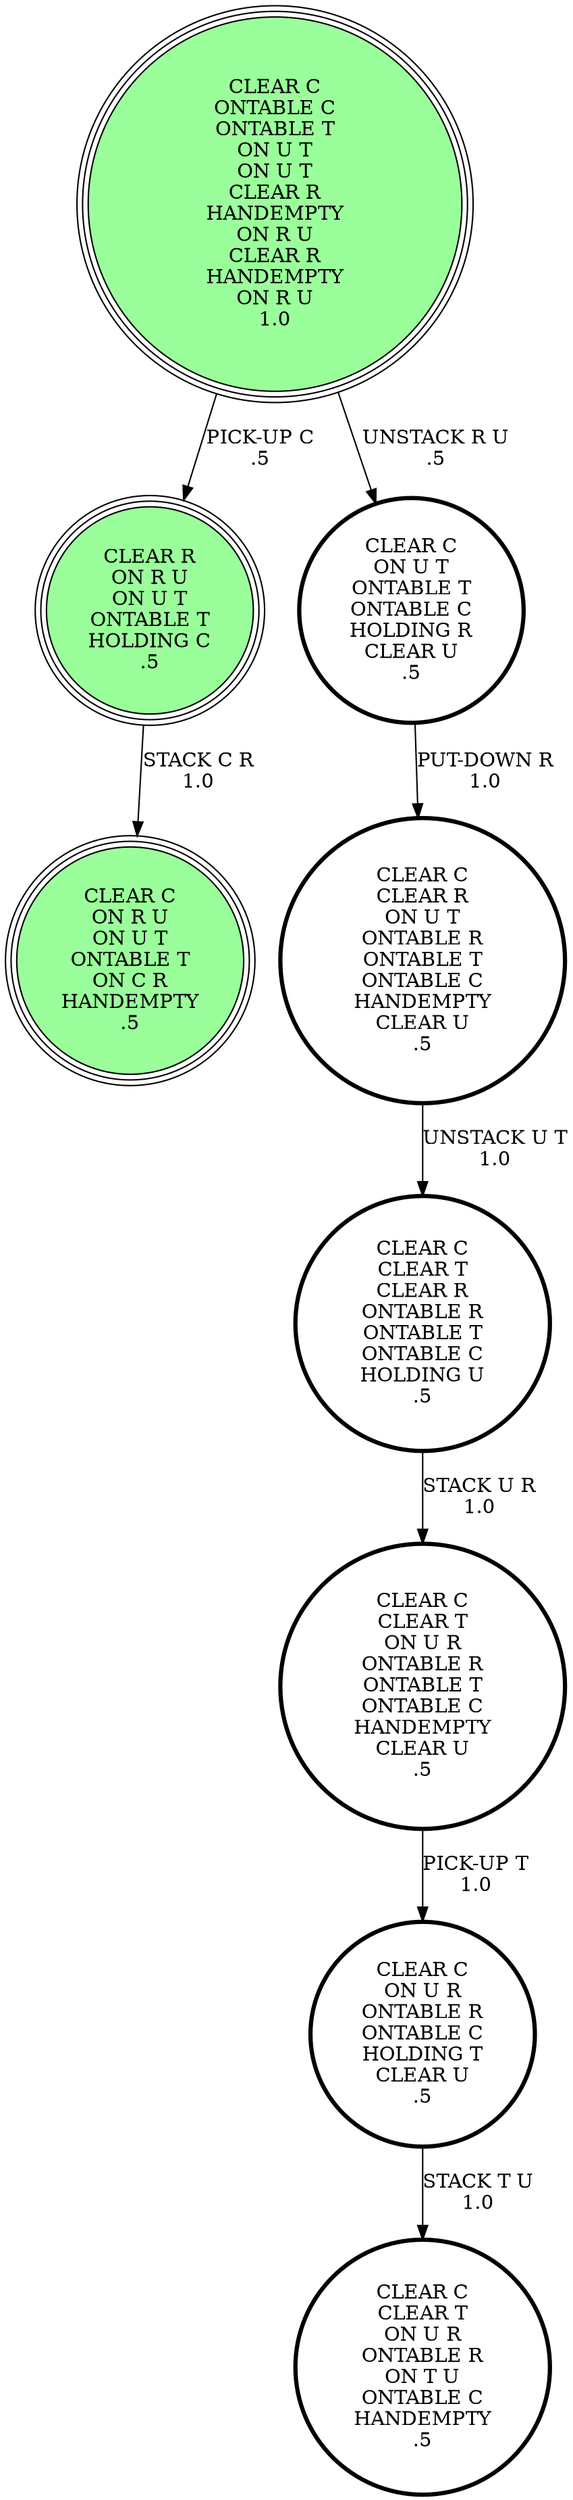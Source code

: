 digraph {
"CLEAR C\nONTABLE C\nONTABLE T\nON U T\nON U T\nCLEAR R\nHANDEMPTY\nON R U\nCLEAR R\nHANDEMPTY\nON R U\n1.0\n" -> "CLEAR R\nON R U\nON U T\nONTABLE T\nHOLDING C\n.5\n"[label="PICK-UP C\n.5\n"];
"CLEAR C\nONTABLE C\nONTABLE T\nON U T\nON U T\nCLEAR R\nHANDEMPTY\nON R U\nCLEAR R\nHANDEMPTY\nON R U\n1.0\n" -> "CLEAR C\nON U T\nONTABLE T\nONTABLE C\nHOLDING R\nCLEAR U\n.5\n"[label="UNSTACK R U\n.5\n"];
"CLEAR C\nON U R\nONTABLE R\nONTABLE C\nHOLDING T\nCLEAR U\n.5\n" -> "CLEAR C\nCLEAR T\nON U R\nONTABLE R\nON T U\nONTABLE C\nHANDEMPTY\n.5\n"[label="STACK T U\n1.0\n"];
"CLEAR C\nCLEAR T\nON U R\nONTABLE R\nONTABLE T\nONTABLE C\nHANDEMPTY\nCLEAR U\n.5\n" -> "CLEAR C\nON U R\nONTABLE R\nONTABLE C\nHOLDING T\nCLEAR U\n.5\n"[label="PICK-UP T\n1.0\n"];
"CLEAR R\nON R U\nON U T\nONTABLE T\nHOLDING C\n.5\n" -> "CLEAR C\nON R U\nON U T\nONTABLE T\nON C R\nHANDEMPTY\n.5\n"[label="STACK C R\n1.0\n"];
"CLEAR C\nCLEAR R\nON U T\nONTABLE R\nONTABLE T\nONTABLE C\nHANDEMPTY\nCLEAR U\n.5\n" -> "CLEAR C\nCLEAR T\nCLEAR R\nONTABLE R\nONTABLE T\nONTABLE C\nHOLDING U\n.5\n"[label="UNSTACK U T\n1.0\n"];
"CLEAR C\nCLEAR T\nCLEAR R\nONTABLE R\nONTABLE T\nONTABLE C\nHOLDING U\n.5\n" -> "CLEAR C\nCLEAR T\nON U R\nONTABLE R\nONTABLE T\nONTABLE C\nHANDEMPTY\nCLEAR U\n.5\n"[label="STACK U R\n1.0\n"];
"CLEAR C\nON U T\nONTABLE T\nONTABLE C\nHOLDING R\nCLEAR U\n.5\n" -> "CLEAR C\nCLEAR R\nON U T\nONTABLE R\nONTABLE T\nONTABLE C\nHANDEMPTY\nCLEAR U\n.5\n"[label="PUT-DOWN R\n1.0\n"];
"CLEAR C\nON R U\nON U T\nONTABLE T\nON C R\nHANDEMPTY\n.5\n" [shape=circle, style=filled, fillcolor=palegreen1, peripheries=3];
"CLEAR C\nCLEAR T\nON U R\nONTABLE R\nON T U\nONTABLE C\nHANDEMPTY\n.5\n" [shape=circle, penwidth=3];
"CLEAR C\nONTABLE C\nONTABLE T\nON U T\nON U T\nCLEAR R\nHANDEMPTY\nON R U\nCLEAR R\nHANDEMPTY\nON R U\n1.0\n" [shape=circle, style=filled, fillcolor=palegreen1, peripheries=3];
"CLEAR C\nON U R\nONTABLE R\nONTABLE C\nHOLDING T\nCLEAR U\n.5\n" [shape=circle, penwidth=3];
"CLEAR C\nON R U\nON U T\nONTABLE T\nON C R\nHANDEMPTY\n.5\n" [shape=circle, style=filled, fillcolor=palegreen1, peripheries=3];
"CLEAR C\nCLEAR T\nCLEAR R\nONTABLE R\nONTABLE T\nONTABLE C\nHOLDING U\n.5\n" [shape=circle, penwidth=3];
"CLEAR C\nON U T\nONTABLE T\nONTABLE C\nHOLDING R\nCLEAR U\n.5\n" [shape=circle, penwidth=3];
"CLEAR C\nCLEAR R\nON U T\nONTABLE R\nONTABLE T\nONTABLE C\nHANDEMPTY\nCLEAR U\n.5\n" [shape=circle, penwidth=3];
"CLEAR R\nON R U\nON U T\nONTABLE T\nHOLDING C\n.5\n" [shape=circle, style=filled, fillcolor=palegreen1, peripheries=3];
"CLEAR C\nCLEAR T\nON U R\nONTABLE R\nONTABLE T\nONTABLE C\nHANDEMPTY\nCLEAR U\n.5\n" [shape=circle, penwidth=3];
"CLEAR C\nCLEAR T\nON U R\nONTABLE R\nON T U\nONTABLE C\nHANDEMPTY\n.5\n" [shape=circle, penwidth=3];
}
